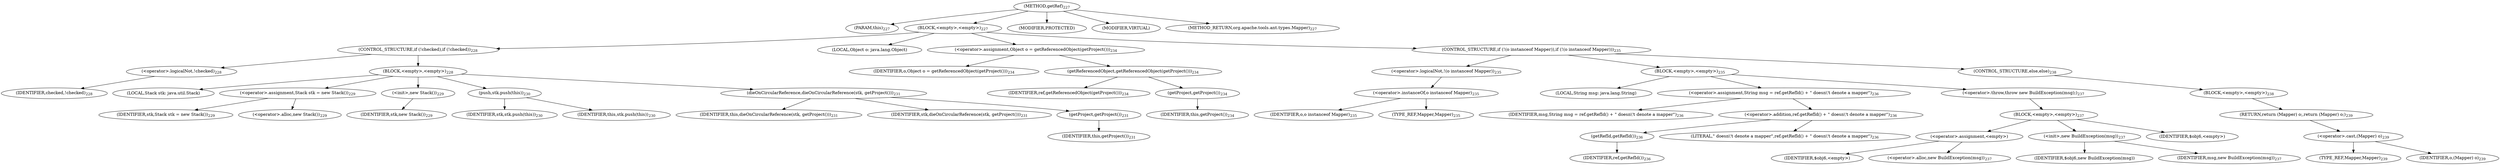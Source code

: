 digraph "getRef" {  
"411" [label = <(METHOD,getRef)<SUB>227</SUB>> ]
"49" [label = <(PARAM,this)<SUB>227</SUB>> ]
"412" [label = <(BLOCK,&lt;empty&gt;,&lt;empty&gt;)<SUB>227</SUB>> ]
"413" [label = <(CONTROL_STRUCTURE,if (!checked),if (!checked))<SUB>228</SUB>> ]
"414" [label = <(&lt;operator&gt;.logicalNot,!checked)<SUB>228</SUB>> ]
"415" [label = <(IDENTIFIER,checked,!checked)<SUB>228</SUB>> ]
"416" [label = <(BLOCK,&lt;empty&gt;,&lt;empty&gt;)<SUB>228</SUB>> ]
"47" [label = <(LOCAL,Stack stk: java.util.Stack)> ]
"417" [label = <(&lt;operator&gt;.assignment,Stack stk = new Stack())<SUB>229</SUB>> ]
"418" [label = <(IDENTIFIER,stk,Stack stk = new Stack())<SUB>229</SUB>> ]
"419" [label = <(&lt;operator&gt;.alloc,new Stack())<SUB>229</SUB>> ]
"420" [label = <(&lt;init&gt;,new Stack())<SUB>229</SUB>> ]
"46" [label = <(IDENTIFIER,stk,new Stack())<SUB>229</SUB>> ]
"421" [label = <(push,stk.push(this))<SUB>230</SUB>> ]
"422" [label = <(IDENTIFIER,stk,stk.push(this))<SUB>230</SUB>> ]
"48" [label = <(IDENTIFIER,this,stk.push(this))<SUB>230</SUB>> ]
"423" [label = <(dieOnCircularReference,dieOnCircularReference(stk, getProject()))<SUB>231</SUB>> ]
"51" [label = <(IDENTIFIER,this,dieOnCircularReference(stk, getProject()))<SUB>231</SUB>> ]
"424" [label = <(IDENTIFIER,stk,dieOnCircularReference(stk, getProject()))<SUB>231</SUB>> ]
"425" [label = <(getProject,getProject())<SUB>231</SUB>> ]
"50" [label = <(IDENTIFIER,this,getProject())<SUB>231</SUB>> ]
"426" [label = <(LOCAL,Object o: java.lang.Object)> ]
"427" [label = <(&lt;operator&gt;.assignment,Object o = getReferencedObject(getProject()))<SUB>234</SUB>> ]
"428" [label = <(IDENTIFIER,o,Object o = getReferencedObject(getProject()))<SUB>234</SUB>> ]
"429" [label = <(getReferencedObject,getReferencedObject(getProject()))<SUB>234</SUB>> ]
"430" [label = <(IDENTIFIER,ref,getReferencedObject(getProject()))<SUB>234</SUB>> ]
"431" [label = <(getProject,getProject())<SUB>234</SUB>> ]
"52" [label = <(IDENTIFIER,this,getProject())<SUB>234</SUB>> ]
"432" [label = <(CONTROL_STRUCTURE,if (!(o instanceof Mapper)),if (!(o instanceof Mapper)))<SUB>235</SUB>> ]
"433" [label = <(&lt;operator&gt;.logicalNot,!(o instanceof Mapper))<SUB>235</SUB>> ]
"434" [label = <(&lt;operator&gt;.instanceOf,o instanceof Mapper)<SUB>235</SUB>> ]
"435" [label = <(IDENTIFIER,o,o instanceof Mapper)<SUB>235</SUB>> ]
"436" [label = <(TYPE_REF,Mapper,Mapper)<SUB>235</SUB>> ]
"437" [label = <(BLOCK,&lt;empty&gt;,&lt;empty&gt;)<SUB>235</SUB>> ]
"438" [label = <(LOCAL,String msg: java.lang.String)> ]
"439" [label = <(&lt;operator&gt;.assignment,String msg = ref.getRefId() + &quot; doesn\'t denote a mapper&quot;)<SUB>236</SUB>> ]
"440" [label = <(IDENTIFIER,msg,String msg = ref.getRefId() + &quot; doesn\'t denote a mapper&quot;)<SUB>236</SUB>> ]
"441" [label = <(&lt;operator&gt;.addition,ref.getRefId() + &quot; doesn\'t denote a mapper&quot;)<SUB>236</SUB>> ]
"442" [label = <(getRefId,getRefId())<SUB>236</SUB>> ]
"443" [label = <(IDENTIFIER,ref,getRefId())<SUB>236</SUB>> ]
"444" [label = <(LITERAL,&quot; doesn\'t denote a mapper&quot;,ref.getRefId() + &quot; doesn\'t denote a mapper&quot;)<SUB>236</SUB>> ]
"445" [label = <(&lt;operator&gt;.throw,throw new BuildException(msg);)<SUB>237</SUB>> ]
"446" [label = <(BLOCK,&lt;empty&gt;,&lt;empty&gt;)<SUB>237</SUB>> ]
"447" [label = <(&lt;operator&gt;.assignment,&lt;empty&gt;)> ]
"448" [label = <(IDENTIFIER,$obj6,&lt;empty&gt;)> ]
"449" [label = <(&lt;operator&gt;.alloc,new BuildException(msg))<SUB>237</SUB>> ]
"450" [label = <(&lt;init&gt;,new BuildException(msg))<SUB>237</SUB>> ]
"451" [label = <(IDENTIFIER,$obj6,new BuildException(msg))> ]
"452" [label = <(IDENTIFIER,msg,new BuildException(msg))<SUB>237</SUB>> ]
"453" [label = <(IDENTIFIER,$obj6,&lt;empty&gt;)> ]
"454" [label = <(CONTROL_STRUCTURE,else,else)<SUB>238</SUB>> ]
"455" [label = <(BLOCK,&lt;empty&gt;,&lt;empty&gt;)<SUB>238</SUB>> ]
"456" [label = <(RETURN,return (Mapper) o;,return (Mapper) o;)<SUB>239</SUB>> ]
"457" [label = <(&lt;operator&gt;.cast,(Mapper) o)<SUB>239</SUB>> ]
"458" [label = <(TYPE_REF,Mapper,Mapper)<SUB>239</SUB>> ]
"459" [label = <(IDENTIFIER,o,(Mapper) o)<SUB>239</SUB>> ]
"460" [label = <(MODIFIER,PROTECTED)> ]
"461" [label = <(MODIFIER,VIRTUAL)> ]
"462" [label = <(METHOD_RETURN,org.apache.tools.ant.types.Mapper)<SUB>227</SUB>> ]
  "411" -> "49" 
  "411" -> "412" 
  "411" -> "460" 
  "411" -> "461" 
  "411" -> "462" 
  "412" -> "413" 
  "412" -> "426" 
  "412" -> "427" 
  "412" -> "432" 
  "413" -> "414" 
  "413" -> "416" 
  "414" -> "415" 
  "416" -> "47" 
  "416" -> "417" 
  "416" -> "420" 
  "416" -> "421" 
  "416" -> "423" 
  "417" -> "418" 
  "417" -> "419" 
  "420" -> "46" 
  "421" -> "422" 
  "421" -> "48" 
  "423" -> "51" 
  "423" -> "424" 
  "423" -> "425" 
  "425" -> "50" 
  "427" -> "428" 
  "427" -> "429" 
  "429" -> "430" 
  "429" -> "431" 
  "431" -> "52" 
  "432" -> "433" 
  "432" -> "437" 
  "432" -> "454" 
  "433" -> "434" 
  "434" -> "435" 
  "434" -> "436" 
  "437" -> "438" 
  "437" -> "439" 
  "437" -> "445" 
  "439" -> "440" 
  "439" -> "441" 
  "441" -> "442" 
  "441" -> "444" 
  "442" -> "443" 
  "445" -> "446" 
  "446" -> "447" 
  "446" -> "450" 
  "446" -> "453" 
  "447" -> "448" 
  "447" -> "449" 
  "450" -> "451" 
  "450" -> "452" 
  "454" -> "455" 
  "455" -> "456" 
  "456" -> "457" 
  "457" -> "458" 
  "457" -> "459" 
}
